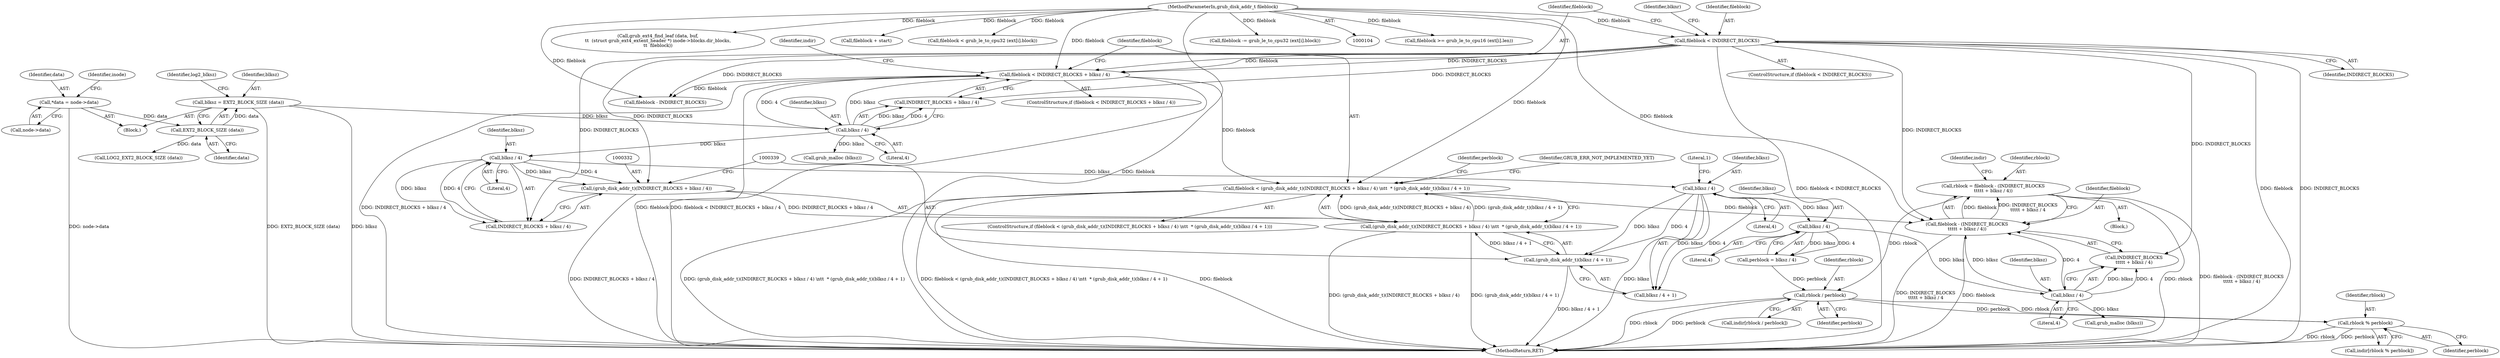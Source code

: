 digraph "0_radare2_65000a7fd9eea62359e6d6714f17b94a99a82edd_0@integer" {
"1000353" [label="(Call,rblock = fileblock - (INDIRECT_BLOCKS\n\t\t\t\t\t + blksz / 4))"];
"1000355" [label="(Call,fileblock - (INDIRECT_BLOCKS\n\t\t\t\t\t + blksz / 4))"];
"1000328" [label="(Call,fileblock < (grub_disk_addr_t)(INDIRECT_BLOCKS + blksz / 4) \\n\t\t  * (grub_disk_addr_t)(blksz / 4 + 1))"];
"1000278" [label="(Call,fileblock < INDIRECT_BLOCKS + blksz / 4)"];
"1000262" [label="(Call,fileblock < INDIRECT_BLOCKS)"];
"1000106" [label="(MethodParameterIn,grub_disk_addr_t fileblock)"];
"1000282" [label="(Call,blksz / 4)"];
"1000127" [label="(Call,blksz = EXT2_BLOCK_SIZE (data))"];
"1000129" [label="(Call,EXT2_BLOCK_SIZE (data))"];
"1000109" [label="(Call,*data = node->data)"];
"1000330" [label="(Call,(grub_disk_addr_t)(INDIRECT_BLOCKS + blksz / 4) \\n\t\t  * (grub_disk_addr_t)(blksz / 4 + 1))"];
"1000331" [label="(Call,(grub_disk_addr_t)(INDIRECT_BLOCKS + blksz / 4))"];
"1000335" [label="(Call,blksz / 4)"];
"1000338" [label="(Call,(grub_disk_addr_t)(blksz / 4 + 1))"];
"1000341" [label="(Call,blksz / 4)"];
"1000359" [label="(Call,blksz / 4)"];
"1000349" [label="(Call,blksz / 4)"];
"1000403" [label="(Call,rblock / perblock)"];
"1000417" [label="(Call,rblock % perblock)"];
"1000283" [label="(Identifier,blksz)"];
"1000345" [label="(Block,)"];
"1000425" [label="(Identifier,GRUB_ERR_NOT_IMPLEMENTED_YET)"];
"1000110" [label="(Identifier,data)"];
"1000342" [label="(Identifier,blksz)"];
"1000340" [label="(Call,blksz / 4 + 1)"];
"1000330" [label="(Call,(grub_disk_addr_t)(INDIRECT_BLOCKS + blksz / 4) \\n\t\t  * (grub_disk_addr_t)(blksz / 4 + 1))"];
"1000354" [label="(Identifier,rblock)"];
"1000333" [label="(Call,INDIRECT_BLOCKS + blksz / 4)"];
"1000277" [label="(ControlStructure,if (fileblock < INDIRECT_BLOCKS + blksz / 4))"];
"1000349" [label="(Call,blksz / 4)"];
"1000343" [label="(Literal,4)"];
"1000216" [label="(Call,fileblock >= grub_le_to_cpu16 (ext[i].len))"];
"1000418" [label="(Identifier,rblock)"];
"1000360" [label="(Identifier,blksz)"];
"1000282" [label="(Call,blksz / 4)"];
"1000288" [label="(Identifier,indir)"];
"1000107" [label="(Block,)"];
"1000329" [label="(Identifier,fileblock)"];
"1000336" [label="(Identifier,blksz)"];
"1000335" [label="(Call,blksz / 4)"];
"1000106" [label="(MethodParameterIn,grub_disk_addr_t fileblock)"];
"1000359" [label="(Call,blksz / 4)"];
"1000130" [label="(Identifier,data)"];
"1000415" [label="(Call,indir[rblock % perblock])"];
"1000279" [label="(Identifier,fileblock)"];
"1000429" [label="(MethodReturn,RET)"];
"1000365" [label="(Call,grub_malloc (blksz))"];
"1000401" [label="(Call,indir[rblock / perblock])"];
"1000357" [label="(Call,INDIRECT_BLOCKS\n\t\t\t\t\t + blksz / 4)"];
"1000351" [label="(Literal,4)"];
"1000116" [label="(Identifier,inode)"];
"1000129" [label="(Call,EXT2_BLOCK_SIZE (data))"];
"1000356" [label="(Identifier,fileblock)"];
"1000263" [label="(Identifier,fileblock)"];
"1000404" [label="(Identifier,rblock)"];
"1000150" [label="(Call,grub_ext4_find_leaf (data, buf,\n\t\t  (struct grub_ext4_extent_header *) inode->blocks.dir_blocks,\n\t\t  fileblock))"];
"1000111" [label="(Call,node->data)"];
"1000261" [label="(ControlStructure,if (fileblock < INDIRECT_BLOCKS))"];
"1000284" [label="(Literal,4)"];
"1000280" [label="(Call,INDIRECT_BLOCKS + blksz / 4)"];
"1000417" [label="(Call,rblock % perblock)"];
"1000353" [label="(Call,rblock = fileblock - (INDIRECT_BLOCKS\n\t\t\t\t\t + blksz / 4))"];
"1000419" [label="(Identifier,perblock)"];
"1000133" [label="(Identifier,log2_blksz)"];
"1000355" [label="(Call,fileblock - (INDIRECT_BLOCKS\n\t\t\t\t\t + blksz / 4))"];
"1000403" [label="(Call,rblock / perblock)"];
"1000337" [label="(Literal,4)"];
"1000262" [label="(Call,fileblock < INDIRECT_BLOCKS)"];
"1000321" [label="(Call,fileblock - INDIRECT_BLOCKS)"];
"1000264" [label="(Identifier,INDIRECT_BLOCKS)"];
"1000267" [label="(Identifier,blknr)"];
"1000344" [label="(Literal,1)"];
"1000338" [label="(Call,(grub_disk_addr_t)(blksz / 4 + 1))"];
"1000127" [label="(Call,blksz = EXT2_BLOCK_SIZE (data))"];
"1000109" [label="(Call,*data = node->data)"];
"1000405" [label="(Identifier,perblock)"];
"1000250" [label="(Call,fileblock + start)"];
"1000347" [label="(Call,perblock = blksz / 4)"];
"1000361" [label="(Literal,4)"];
"1000350" [label="(Identifier,blksz)"];
"1000348" [label="(Identifier,perblock)"];
"1000341" [label="(Call,blksz / 4)"];
"1000328" [label="(Call,fileblock < (grub_disk_addr_t)(INDIRECT_BLOCKS + blksz / 4) \\n\t\t  * (grub_disk_addr_t)(blksz / 4 + 1))"];
"1000327" [label="(ControlStructure,if (fileblock < (grub_disk_addr_t)(INDIRECT_BLOCKS + blksz / 4) \\n\t\t  * (grub_disk_addr_t)(blksz / 4 + 1)))"];
"1000331" [label="(Call,(grub_disk_addr_t)(INDIRECT_BLOCKS + blksz / 4))"];
"1000128" [label="(Identifier,blksz)"];
"1000192" [label="(Call,fileblock < grub_le_to_cpu32 (ext[i].block))"];
"1000207" [label="(Call,fileblock -= grub_le_to_cpu32 (ext[i].block))"];
"1000278" [label="(Call,fileblock < INDIRECT_BLOCKS + blksz / 4)"];
"1000364" [label="(Identifier,indir)"];
"1000134" [label="(Call,LOG2_EXT2_BLOCK_SIZE (data))"];
"1000289" [label="(Call,grub_malloc (blksz))"];
"1000353" -> "1000345"  [label="AST: "];
"1000353" -> "1000355"  [label="CFG: "];
"1000354" -> "1000353"  [label="AST: "];
"1000355" -> "1000353"  [label="AST: "];
"1000364" -> "1000353"  [label="CFG: "];
"1000353" -> "1000429"  [label="DDG: rblock"];
"1000353" -> "1000429"  [label="DDG: fileblock - (INDIRECT_BLOCKS\n\t\t\t\t\t + blksz / 4)"];
"1000355" -> "1000353"  [label="DDG: fileblock"];
"1000355" -> "1000353"  [label="DDG: INDIRECT_BLOCKS\n\t\t\t\t\t + blksz / 4"];
"1000353" -> "1000403"  [label="DDG: rblock"];
"1000355" -> "1000357"  [label="CFG: "];
"1000356" -> "1000355"  [label="AST: "];
"1000357" -> "1000355"  [label="AST: "];
"1000355" -> "1000429"  [label="DDG: fileblock"];
"1000355" -> "1000429"  [label="DDG: INDIRECT_BLOCKS\n\t\t\t\t\t + blksz / 4"];
"1000328" -> "1000355"  [label="DDG: fileblock"];
"1000106" -> "1000355"  [label="DDG: fileblock"];
"1000262" -> "1000355"  [label="DDG: INDIRECT_BLOCKS"];
"1000359" -> "1000355"  [label="DDG: blksz"];
"1000359" -> "1000355"  [label="DDG: 4"];
"1000328" -> "1000327"  [label="AST: "];
"1000328" -> "1000330"  [label="CFG: "];
"1000329" -> "1000328"  [label="AST: "];
"1000330" -> "1000328"  [label="AST: "];
"1000348" -> "1000328"  [label="CFG: "];
"1000425" -> "1000328"  [label="CFG: "];
"1000328" -> "1000429"  [label="DDG: fileblock < (grub_disk_addr_t)(INDIRECT_BLOCKS + blksz / 4) \\n\t\t  * (grub_disk_addr_t)(blksz / 4 + 1)"];
"1000328" -> "1000429"  [label="DDG: fileblock"];
"1000328" -> "1000429"  [label="DDG: (grub_disk_addr_t)(INDIRECT_BLOCKS + blksz / 4) \\n\t\t  * (grub_disk_addr_t)(blksz / 4 + 1)"];
"1000278" -> "1000328"  [label="DDG: fileblock"];
"1000106" -> "1000328"  [label="DDG: fileblock"];
"1000330" -> "1000328"  [label="DDG: (grub_disk_addr_t)(INDIRECT_BLOCKS + blksz / 4)"];
"1000330" -> "1000328"  [label="DDG: (grub_disk_addr_t)(blksz / 4 + 1)"];
"1000278" -> "1000277"  [label="AST: "];
"1000278" -> "1000280"  [label="CFG: "];
"1000279" -> "1000278"  [label="AST: "];
"1000280" -> "1000278"  [label="AST: "];
"1000288" -> "1000278"  [label="CFG: "];
"1000329" -> "1000278"  [label="CFG: "];
"1000278" -> "1000429"  [label="DDG: INDIRECT_BLOCKS + blksz / 4"];
"1000278" -> "1000429"  [label="DDG: fileblock < INDIRECT_BLOCKS + blksz / 4"];
"1000278" -> "1000429"  [label="DDG: fileblock"];
"1000262" -> "1000278"  [label="DDG: fileblock"];
"1000262" -> "1000278"  [label="DDG: INDIRECT_BLOCKS"];
"1000106" -> "1000278"  [label="DDG: fileblock"];
"1000282" -> "1000278"  [label="DDG: blksz"];
"1000282" -> "1000278"  [label="DDG: 4"];
"1000278" -> "1000321"  [label="DDG: fileblock"];
"1000262" -> "1000261"  [label="AST: "];
"1000262" -> "1000264"  [label="CFG: "];
"1000263" -> "1000262"  [label="AST: "];
"1000264" -> "1000262"  [label="AST: "];
"1000267" -> "1000262"  [label="CFG: "];
"1000279" -> "1000262"  [label="CFG: "];
"1000262" -> "1000429"  [label="DDG: fileblock"];
"1000262" -> "1000429"  [label="DDG: INDIRECT_BLOCKS"];
"1000262" -> "1000429"  [label="DDG: fileblock < INDIRECT_BLOCKS"];
"1000106" -> "1000262"  [label="DDG: fileblock"];
"1000262" -> "1000280"  [label="DDG: INDIRECT_BLOCKS"];
"1000262" -> "1000321"  [label="DDG: INDIRECT_BLOCKS"];
"1000262" -> "1000331"  [label="DDG: INDIRECT_BLOCKS"];
"1000262" -> "1000333"  [label="DDG: INDIRECT_BLOCKS"];
"1000262" -> "1000357"  [label="DDG: INDIRECT_BLOCKS"];
"1000106" -> "1000104"  [label="AST: "];
"1000106" -> "1000429"  [label="DDG: fileblock"];
"1000106" -> "1000150"  [label="DDG: fileblock"];
"1000106" -> "1000192"  [label="DDG: fileblock"];
"1000106" -> "1000207"  [label="DDG: fileblock"];
"1000106" -> "1000216"  [label="DDG: fileblock"];
"1000106" -> "1000250"  [label="DDG: fileblock"];
"1000106" -> "1000321"  [label="DDG: fileblock"];
"1000282" -> "1000280"  [label="AST: "];
"1000282" -> "1000284"  [label="CFG: "];
"1000283" -> "1000282"  [label="AST: "];
"1000284" -> "1000282"  [label="AST: "];
"1000280" -> "1000282"  [label="CFG: "];
"1000282" -> "1000280"  [label="DDG: blksz"];
"1000282" -> "1000280"  [label="DDG: 4"];
"1000127" -> "1000282"  [label="DDG: blksz"];
"1000282" -> "1000289"  [label="DDG: blksz"];
"1000282" -> "1000335"  [label="DDG: blksz"];
"1000127" -> "1000107"  [label="AST: "];
"1000127" -> "1000129"  [label="CFG: "];
"1000128" -> "1000127"  [label="AST: "];
"1000129" -> "1000127"  [label="AST: "];
"1000133" -> "1000127"  [label="CFG: "];
"1000127" -> "1000429"  [label="DDG: EXT2_BLOCK_SIZE (data)"];
"1000127" -> "1000429"  [label="DDG: blksz"];
"1000129" -> "1000127"  [label="DDG: data"];
"1000129" -> "1000130"  [label="CFG: "];
"1000130" -> "1000129"  [label="AST: "];
"1000109" -> "1000129"  [label="DDG: data"];
"1000129" -> "1000134"  [label="DDG: data"];
"1000109" -> "1000107"  [label="AST: "];
"1000109" -> "1000111"  [label="CFG: "];
"1000110" -> "1000109"  [label="AST: "];
"1000111" -> "1000109"  [label="AST: "];
"1000116" -> "1000109"  [label="CFG: "];
"1000109" -> "1000429"  [label="DDG: node->data"];
"1000330" -> "1000338"  [label="CFG: "];
"1000331" -> "1000330"  [label="AST: "];
"1000338" -> "1000330"  [label="AST: "];
"1000330" -> "1000429"  [label="DDG: (grub_disk_addr_t)(INDIRECT_BLOCKS + blksz / 4)"];
"1000330" -> "1000429"  [label="DDG: (grub_disk_addr_t)(blksz / 4 + 1)"];
"1000331" -> "1000330"  [label="DDG: INDIRECT_BLOCKS + blksz / 4"];
"1000338" -> "1000330"  [label="DDG: blksz / 4 + 1"];
"1000331" -> "1000333"  [label="CFG: "];
"1000332" -> "1000331"  [label="AST: "];
"1000333" -> "1000331"  [label="AST: "];
"1000339" -> "1000331"  [label="CFG: "];
"1000331" -> "1000429"  [label="DDG: INDIRECT_BLOCKS + blksz / 4"];
"1000335" -> "1000331"  [label="DDG: blksz"];
"1000335" -> "1000331"  [label="DDG: 4"];
"1000335" -> "1000333"  [label="AST: "];
"1000335" -> "1000337"  [label="CFG: "];
"1000336" -> "1000335"  [label="AST: "];
"1000337" -> "1000335"  [label="AST: "];
"1000333" -> "1000335"  [label="CFG: "];
"1000335" -> "1000333"  [label="DDG: blksz"];
"1000335" -> "1000333"  [label="DDG: 4"];
"1000335" -> "1000341"  [label="DDG: blksz"];
"1000338" -> "1000340"  [label="CFG: "];
"1000339" -> "1000338"  [label="AST: "];
"1000340" -> "1000338"  [label="AST: "];
"1000338" -> "1000429"  [label="DDG: blksz / 4 + 1"];
"1000341" -> "1000338"  [label="DDG: blksz"];
"1000341" -> "1000338"  [label="DDG: 4"];
"1000341" -> "1000340"  [label="AST: "];
"1000341" -> "1000343"  [label="CFG: "];
"1000342" -> "1000341"  [label="AST: "];
"1000343" -> "1000341"  [label="AST: "];
"1000344" -> "1000341"  [label="CFG: "];
"1000341" -> "1000429"  [label="DDG: blksz"];
"1000341" -> "1000340"  [label="DDG: blksz"];
"1000341" -> "1000340"  [label="DDG: 4"];
"1000341" -> "1000349"  [label="DDG: blksz"];
"1000359" -> "1000357"  [label="AST: "];
"1000359" -> "1000361"  [label="CFG: "];
"1000360" -> "1000359"  [label="AST: "];
"1000361" -> "1000359"  [label="AST: "];
"1000357" -> "1000359"  [label="CFG: "];
"1000359" -> "1000357"  [label="DDG: blksz"];
"1000359" -> "1000357"  [label="DDG: 4"];
"1000349" -> "1000359"  [label="DDG: blksz"];
"1000359" -> "1000365"  [label="DDG: blksz"];
"1000349" -> "1000347"  [label="AST: "];
"1000349" -> "1000351"  [label="CFG: "];
"1000350" -> "1000349"  [label="AST: "];
"1000351" -> "1000349"  [label="AST: "];
"1000347" -> "1000349"  [label="CFG: "];
"1000349" -> "1000347"  [label="DDG: blksz"];
"1000349" -> "1000347"  [label="DDG: 4"];
"1000403" -> "1000401"  [label="AST: "];
"1000403" -> "1000405"  [label="CFG: "];
"1000404" -> "1000403"  [label="AST: "];
"1000405" -> "1000403"  [label="AST: "];
"1000401" -> "1000403"  [label="CFG: "];
"1000403" -> "1000429"  [label="DDG: perblock"];
"1000403" -> "1000429"  [label="DDG: rblock"];
"1000347" -> "1000403"  [label="DDG: perblock"];
"1000403" -> "1000417"  [label="DDG: rblock"];
"1000403" -> "1000417"  [label="DDG: perblock"];
"1000417" -> "1000415"  [label="AST: "];
"1000417" -> "1000419"  [label="CFG: "];
"1000418" -> "1000417"  [label="AST: "];
"1000419" -> "1000417"  [label="AST: "];
"1000415" -> "1000417"  [label="CFG: "];
"1000417" -> "1000429"  [label="DDG: rblock"];
"1000417" -> "1000429"  [label="DDG: perblock"];
}
